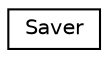 digraph "Graphical Class Hierarchy"
{
 // LATEX_PDF_SIZE
  edge [fontname="Helvetica",fontsize="10",labelfontname="Helvetica",labelfontsize="10"];
  node [fontname="Helvetica",fontsize="10",shape=record];
  rankdir="LR";
  Node0 [label="Saver",height=0.2,width=0.4,color="black", fillcolor="white", style="filled",URL="$classtvg_1_1Saver.html",tooltip="A class for exporting a paint object into a specified file, from which to recover the paint data late..."];
}
